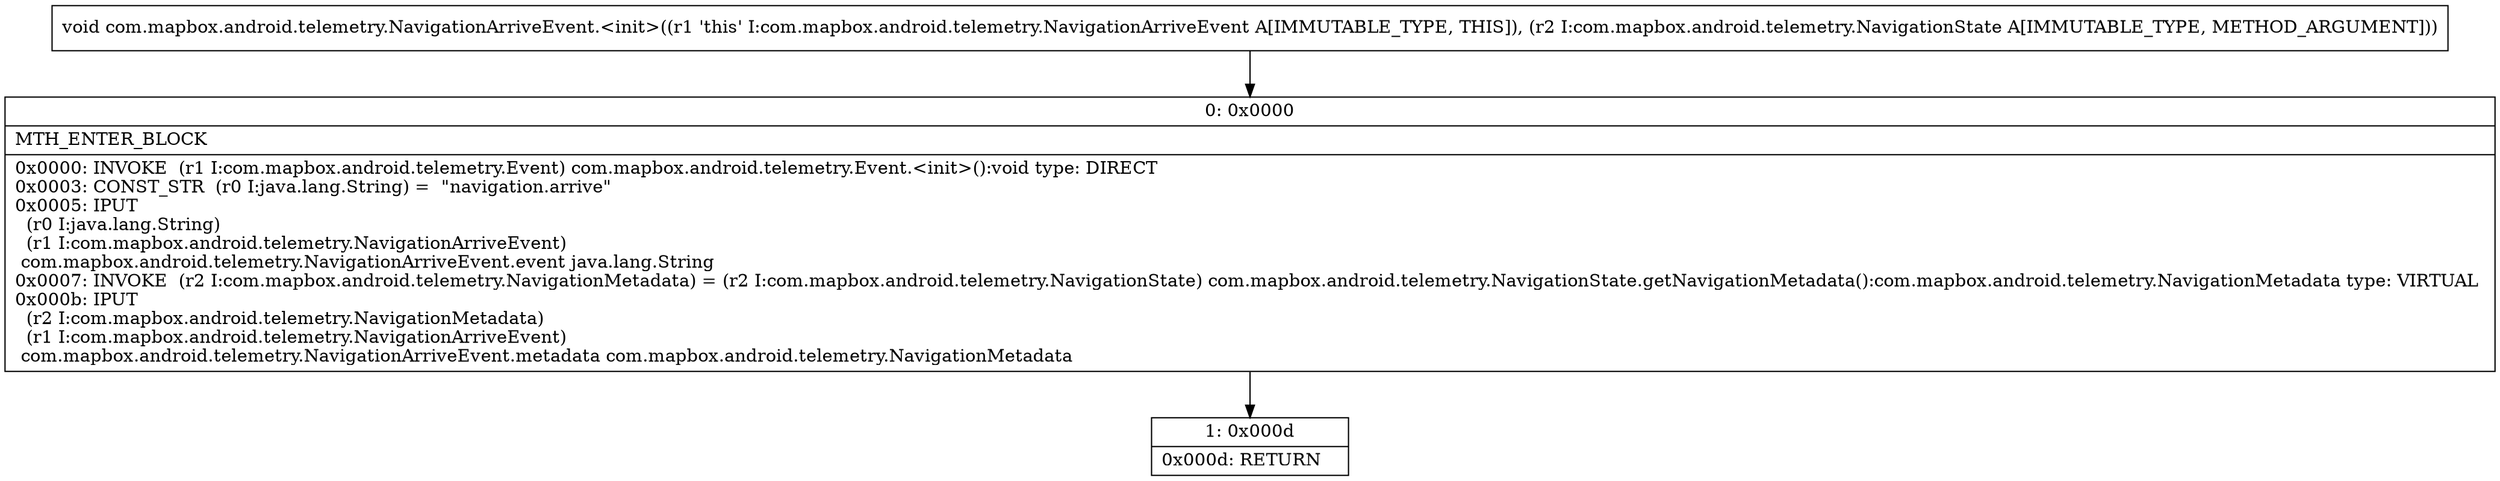 digraph "CFG forcom.mapbox.android.telemetry.NavigationArriveEvent.\<init\>(Lcom\/mapbox\/android\/telemetry\/NavigationState;)V" {
Node_0 [shape=record,label="{0\:\ 0x0000|MTH_ENTER_BLOCK\l|0x0000: INVOKE  (r1 I:com.mapbox.android.telemetry.Event) com.mapbox.android.telemetry.Event.\<init\>():void type: DIRECT \l0x0003: CONST_STR  (r0 I:java.lang.String) =  \"navigation.arrive\" \l0x0005: IPUT  \l  (r0 I:java.lang.String)\l  (r1 I:com.mapbox.android.telemetry.NavigationArriveEvent)\l com.mapbox.android.telemetry.NavigationArriveEvent.event java.lang.String \l0x0007: INVOKE  (r2 I:com.mapbox.android.telemetry.NavigationMetadata) = (r2 I:com.mapbox.android.telemetry.NavigationState) com.mapbox.android.telemetry.NavigationState.getNavigationMetadata():com.mapbox.android.telemetry.NavigationMetadata type: VIRTUAL \l0x000b: IPUT  \l  (r2 I:com.mapbox.android.telemetry.NavigationMetadata)\l  (r1 I:com.mapbox.android.telemetry.NavigationArriveEvent)\l com.mapbox.android.telemetry.NavigationArriveEvent.metadata com.mapbox.android.telemetry.NavigationMetadata \l}"];
Node_1 [shape=record,label="{1\:\ 0x000d|0x000d: RETURN   \l}"];
MethodNode[shape=record,label="{void com.mapbox.android.telemetry.NavigationArriveEvent.\<init\>((r1 'this' I:com.mapbox.android.telemetry.NavigationArriveEvent A[IMMUTABLE_TYPE, THIS]), (r2 I:com.mapbox.android.telemetry.NavigationState A[IMMUTABLE_TYPE, METHOD_ARGUMENT])) }"];
MethodNode -> Node_0;
Node_0 -> Node_1;
}

